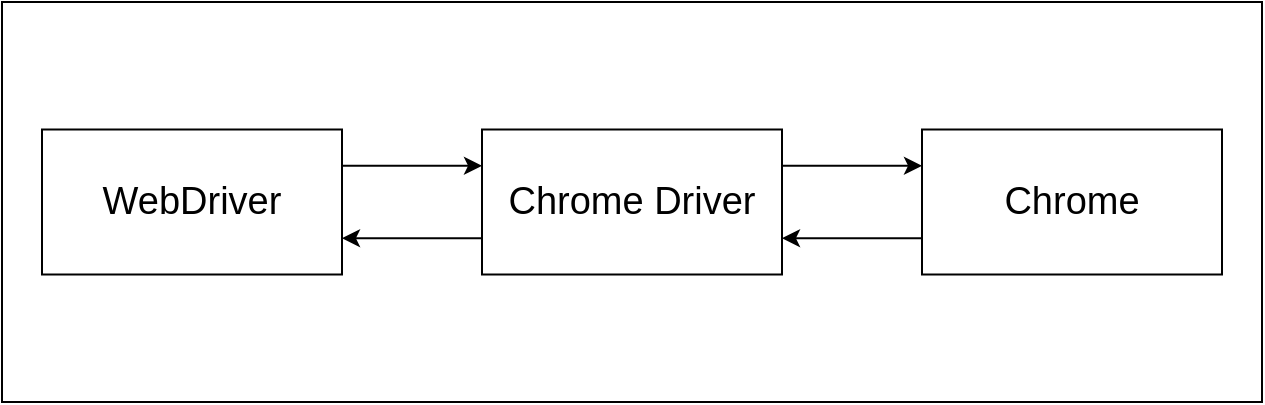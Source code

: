 <mxfile version="24.4.0" type="github">
  <diagram name="第 1 页" id="RSeajUX0f1X6RoDCctwT">
    <mxGraphModel dx="1194" dy="756" grid="1" gridSize="10" guides="1" tooltips="1" connect="1" arrows="1" fold="1" page="1" pageScale="1" pageWidth="827" pageHeight="1169" math="0" shadow="0">
      <root>
        <mxCell id="0" />
        <mxCell id="1" parent="0" />
        <mxCell id="PqINd_yZPiOBp4rzsluv-1" value="" style="rounded=0;whiteSpace=wrap;html=1;" vertex="1" parent="1">
          <mxGeometry x="90" y="170" width="630" height="200" as="geometry" />
        </mxCell>
        <mxCell id="PqINd_yZPiOBp4rzsluv-5" style="edgeStyle=orthogonalEdgeStyle;rounded=0;orthogonalLoop=1;jettySize=auto;html=1;exitX=1;exitY=0.25;exitDx=0;exitDy=0;entryX=0;entryY=0.25;entryDx=0;entryDy=0;" edge="1" parent="1" source="PqINd_yZPiOBp4rzsluv-2" target="PqINd_yZPiOBp4rzsluv-3">
          <mxGeometry relative="1" as="geometry" />
        </mxCell>
        <mxCell id="PqINd_yZPiOBp4rzsluv-2" value="&lt;font style=&quot;font-size: 19px;&quot;&gt;WebDriver&lt;/font&gt;" style="rounded=0;whiteSpace=wrap;html=1;" vertex="1" parent="1">
          <mxGeometry x="110" y="233.75" width="150" height="72.5" as="geometry" />
        </mxCell>
        <mxCell id="PqINd_yZPiOBp4rzsluv-6" style="edgeStyle=orthogonalEdgeStyle;rounded=0;orthogonalLoop=1;jettySize=auto;html=1;exitX=0;exitY=0.75;exitDx=0;exitDy=0;entryX=1;entryY=0.75;entryDx=0;entryDy=0;" edge="1" parent="1" source="PqINd_yZPiOBp4rzsluv-3" target="PqINd_yZPiOBp4rzsluv-2">
          <mxGeometry relative="1" as="geometry" />
        </mxCell>
        <mxCell id="PqINd_yZPiOBp4rzsluv-7" style="edgeStyle=orthogonalEdgeStyle;rounded=0;orthogonalLoop=1;jettySize=auto;html=1;exitX=1;exitY=0.25;exitDx=0;exitDy=0;entryX=0;entryY=0.25;entryDx=0;entryDy=0;" edge="1" parent="1" source="PqINd_yZPiOBp4rzsluv-3" target="PqINd_yZPiOBp4rzsluv-4">
          <mxGeometry relative="1" as="geometry" />
        </mxCell>
        <mxCell id="PqINd_yZPiOBp4rzsluv-3" value="&lt;font style=&quot;font-size: 19px;&quot;&gt;Chrome Driver&lt;/font&gt;" style="rounded=0;whiteSpace=wrap;html=1;" vertex="1" parent="1">
          <mxGeometry x="330" y="233.75" width="150" height="72.5" as="geometry" />
        </mxCell>
        <mxCell id="PqINd_yZPiOBp4rzsluv-8" style="edgeStyle=orthogonalEdgeStyle;rounded=0;orthogonalLoop=1;jettySize=auto;html=1;exitX=0;exitY=0.75;exitDx=0;exitDy=0;entryX=1;entryY=0.75;entryDx=0;entryDy=0;" edge="1" parent="1" source="PqINd_yZPiOBp4rzsluv-4" target="PqINd_yZPiOBp4rzsluv-3">
          <mxGeometry relative="1" as="geometry" />
        </mxCell>
        <mxCell id="PqINd_yZPiOBp4rzsluv-4" value="&lt;span style=&quot;font-size: 19px;&quot;&gt;Chrome&lt;/span&gt;" style="rounded=0;whiteSpace=wrap;html=1;" vertex="1" parent="1">
          <mxGeometry x="550" y="233.75" width="150" height="72.5" as="geometry" />
        </mxCell>
      </root>
    </mxGraphModel>
  </diagram>
</mxfile>
